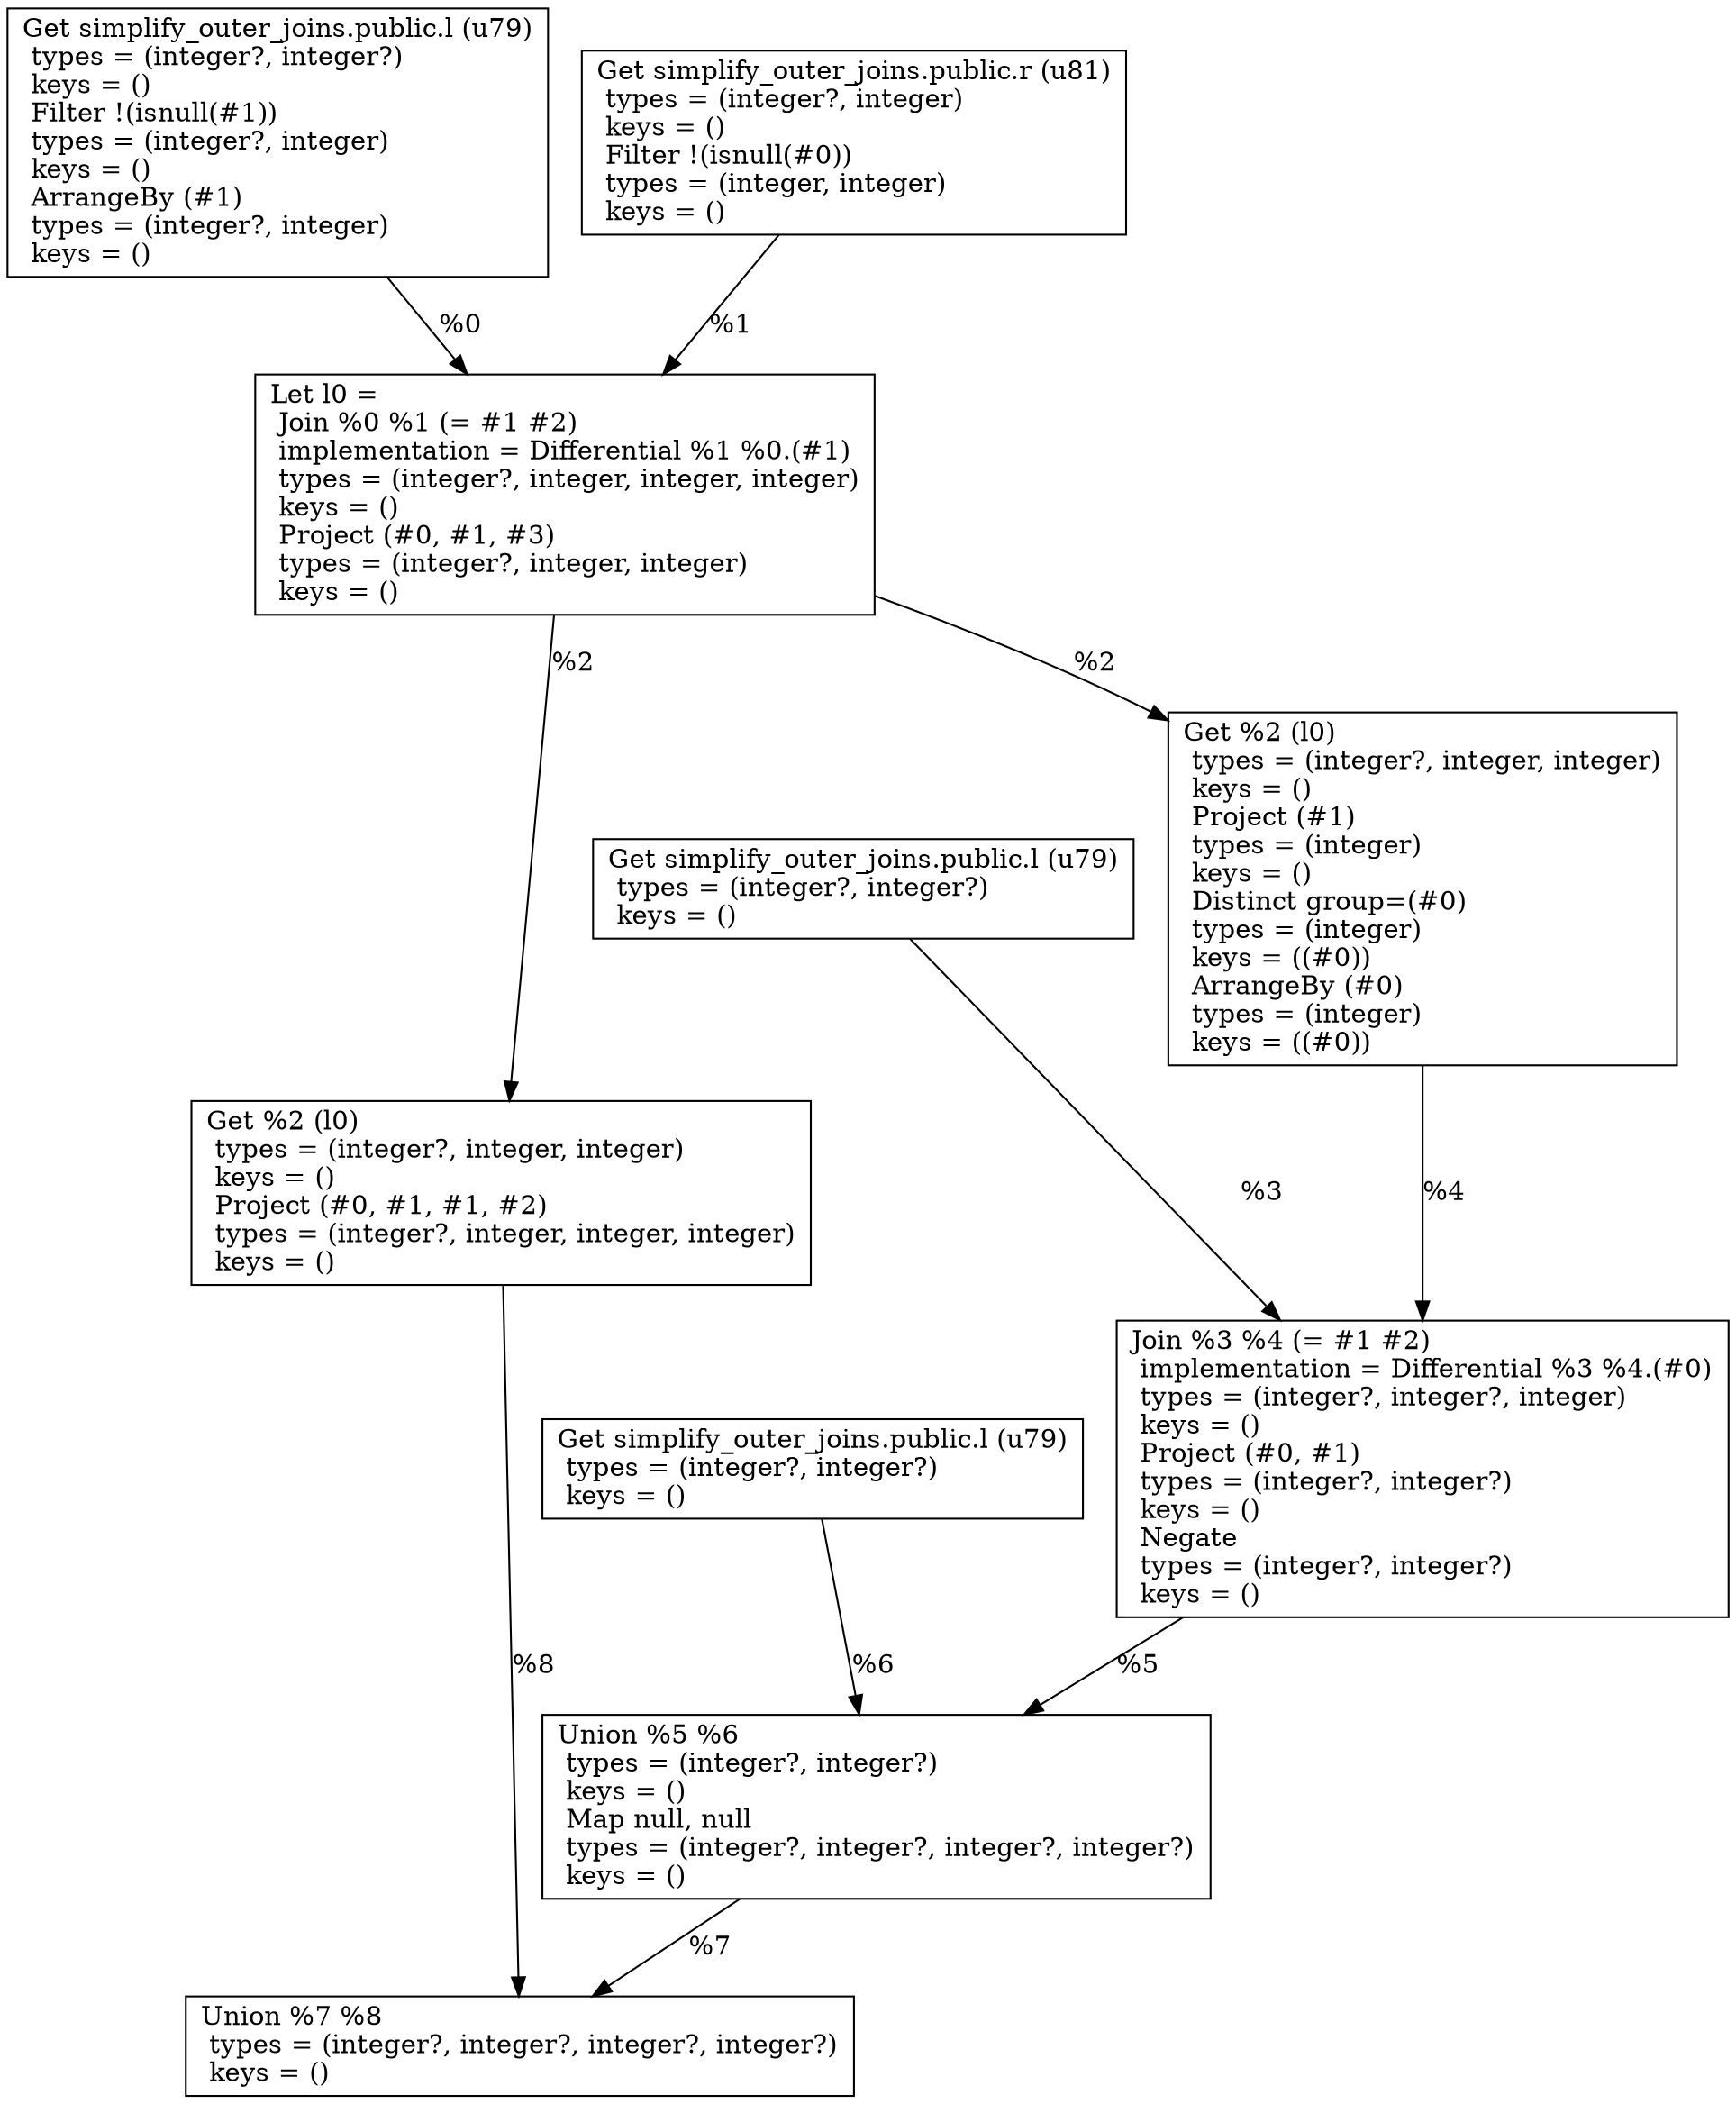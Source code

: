 digraph G {
    node0 [shape = record, label=" Get simplify_outer_joins.public.l (u79)\l  types = (integer?, integer?)\l  keys = ()\l Filter !(isnull(#1))\l  types = (integer?, integer)\l  keys = ()\l ArrangeBy (#1)\l  types = (integer?, integer)\l  keys = ()\l"]
    node1 [shape = record, label=" Get simplify_outer_joins.public.r (u81)\l  types = (integer?, integer)\l  keys = ()\l Filter !(isnull(#0))\l  types = (integer, integer)\l  keys = ()\l"]
    node2 [shape = record, label="Let l0 =\l Join %0 %1 (= #1 #2)\l  implementation = Differential %1 %0.(#1)\l  types = (integer?, integer, integer, integer)\l  keys = ()\l Project (#0, #1, #3)\l  types = (integer?, integer, integer)\l  keys = ()\l"]
    node3 [shape = record, label=" Get simplify_outer_joins.public.l (u79)\l  types = (integer?, integer?)\l  keys = ()\l"]
    node4 [shape = record, label=" Get %2 (l0)\l  types = (integer?, integer, integer)\l  keys = ()\l Project (#1)\l  types = (integer)\l  keys = ()\l Distinct group=(#0)\l  types = (integer)\l  keys = ((#0))\l ArrangeBy (#0)\l  types = (integer)\l  keys = ((#0))\l"]
    node5 [shape = record, label=" Join %3 %4 (= #1 #2)\l  implementation = Differential %3 %4.(#0)\l  types = (integer?, integer?, integer)\l  keys = ()\l Project (#0, #1)\l  types = (integer?, integer?)\l  keys = ()\l Negate\l  types = (integer?, integer?)\l  keys = ()\l"]
    node6 [shape = record, label=" Get simplify_outer_joins.public.l (u79)\l  types = (integer?, integer?)\l  keys = ()\l"]
    node7 [shape = record, label=" Union %5 %6\l  types = (integer?, integer?)\l  keys = ()\l Map null, null\l  types = (integer?, integer?, integer?, integer?)\l  keys = ()\l"]
    node8 [shape = record, label=" Get %2 (l0)\l  types = (integer?, integer, integer)\l  keys = ()\l Project (#0, #1, #1, #2)\l  types = (integer?, integer, integer, integer)\l  keys = ()\l"]
    node9 [shape = record, label=" Union %7 %8\l  types = (integer?, integer?, integer?, integer?)\l  keys = ()\l"]
    node7 -> node9 [label = "%7\l"]
    node8 -> node9 [label = "%8\l"]
    node3 -> node5 [label = "%3\l"]
    node6 -> node7 [label = "%6\l"]
    node1 -> node2 [label = "%1\l"]
    node2 -> node8 [label = "%2\l"]
    node5 -> node7 [label = "%5\l"]
    node0 -> node2 [label = "%0\l"]
    node4 -> node5 [label = "%4\l"]
    node2 -> node4 [label = "%2\l"]
}
